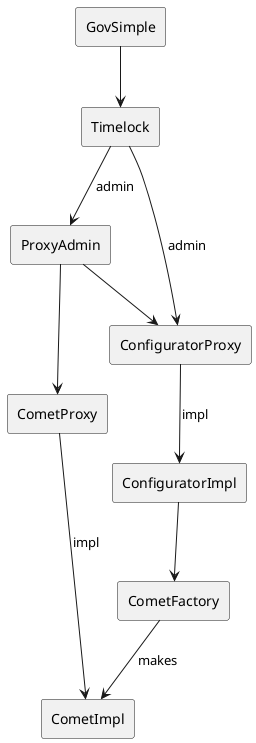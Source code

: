@startuml

rectangle GovSimple
rectangle Timelock
rectangle ProxyAdmin
rectangle ConfiguratorProxy
rectangle ConfiguratorImpl
rectangle CometFactory
rectangle CometProxy
rectangle CometImpl

GovSimple --> Timelock
Timelock --> ProxyAdmin : admin
Timelock --> ConfiguratorProxy : admin
ProxyAdmin --> ConfiguratorProxy
ProxyAdmin --> CometProxy
ConfiguratorProxy --> ConfiguratorImpl : impl
ConfiguratorImpl --> CometFactory
CometFactory --> CometImpl : makes
CometProxy --> CometImpl : impl

@enduml